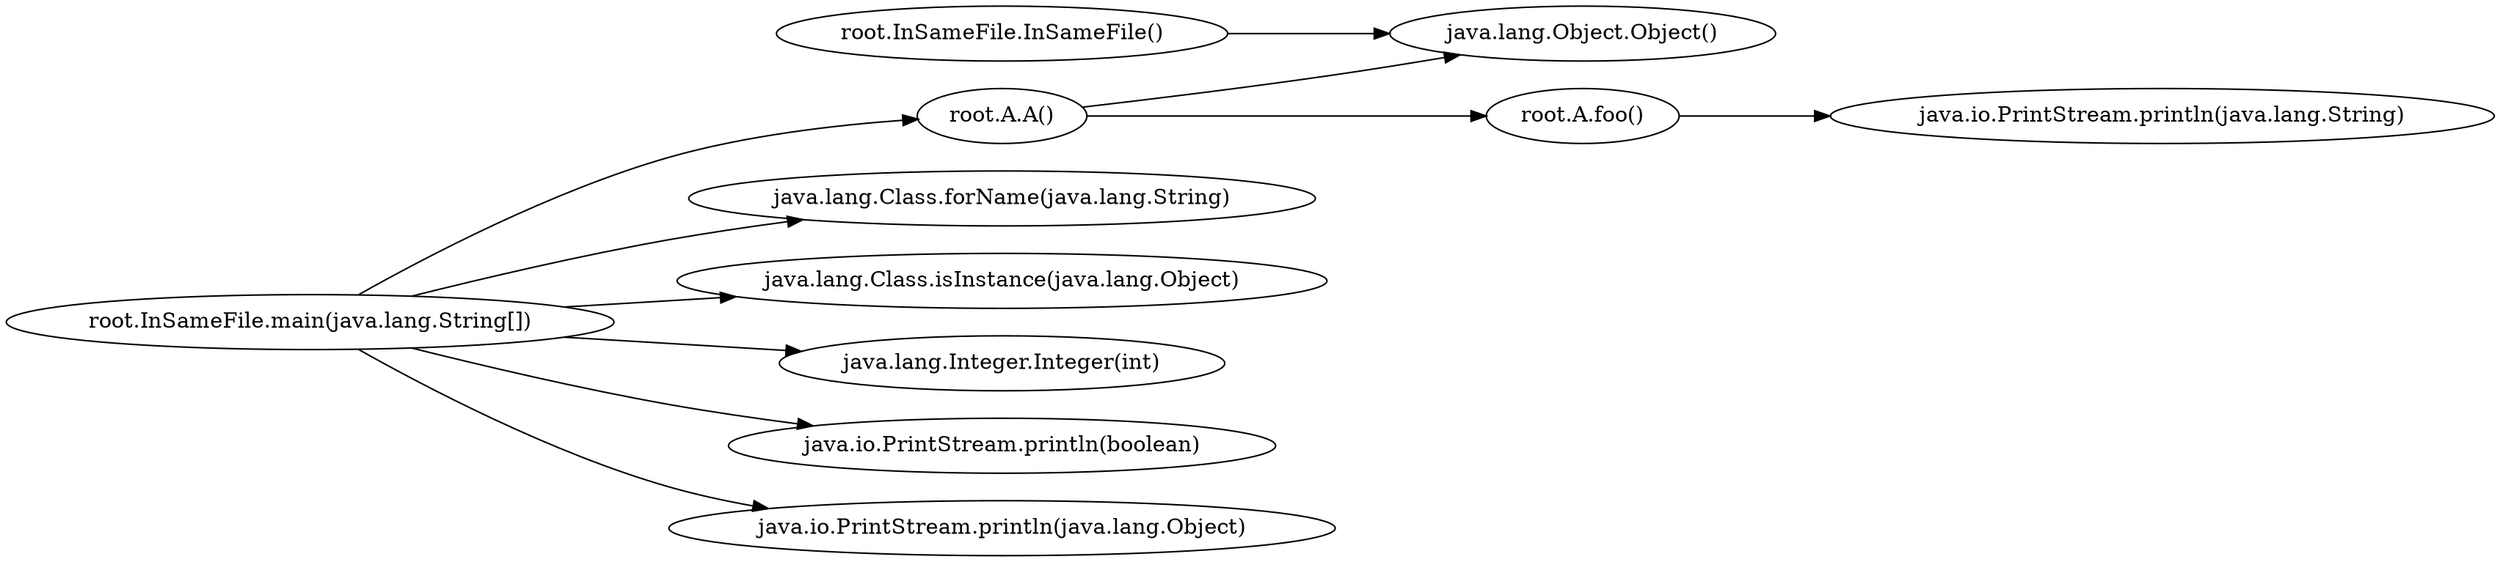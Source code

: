 digraph graphname {
rankdir="LR";
0 [label="root.A.A()"]
4 [label="root.InSameFile.InSameFile()"]
2 [label="root.A.foo()"]
6 [label="java.lang.Class.forName(java.lang.String)"]
8 [label="java.lang.Class.isInstance(java.lang.Object)"]
7 [label="java.lang.Integer.Integer(int)"]
1 [label="java.lang.Object.Object()"]
5 [label="root.InSameFile.main(java.lang.String[])"]
9 [label="java.io.PrintStream.println(boolean)"]
10 [label="java.io.PrintStream.println(java.lang.Object)"]
3 [label="java.io.PrintStream.println(java.lang.String)"]
0 -> 1
0 -> 2
2 -> 3
4 -> 1
5 -> 0
5 -> 6
5 -> 7
5 -> 8
5 -> 9
5 -> 10
}

